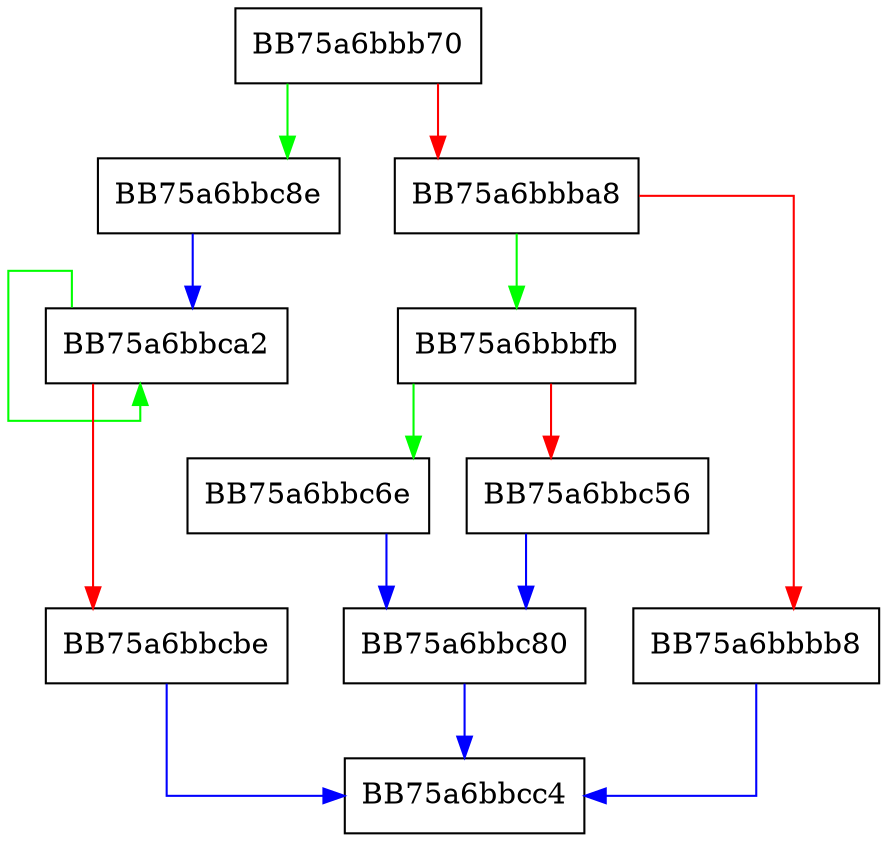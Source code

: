 digraph SSE_pshufhw {
  node [shape="box"];
  graph [splines=ortho];
  BB75a6bbb70 -> BB75a6bbc8e [color="green"];
  BB75a6bbb70 -> BB75a6bbba8 [color="red"];
  BB75a6bbba8 -> BB75a6bbbfb [color="green"];
  BB75a6bbba8 -> BB75a6bbbb8 [color="red"];
  BB75a6bbbb8 -> BB75a6bbcc4 [color="blue"];
  BB75a6bbbfb -> BB75a6bbc6e [color="green"];
  BB75a6bbbfb -> BB75a6bbc56 [color="red"];
  BB75a6bbc56 -> BB75a6bbc80 [color="blue"];
  BB75a6bbc6e -> BB75a6bbc80 [color="blue"];
  BB75a6bbc80 -> BB75a6bbcc4 [color="blue"];
  BB75a6bbc8e -> BB75a6bbca2 [color="blue"];
  BB75a6bbca2 -> BB75a6bbca2 [color="green"];
  BB75a6bbca2 -> BB75a6bbcbe [color="red"];
  BB75a6bbcbe -> BB75a6bbcc4 [color="blue"];
}